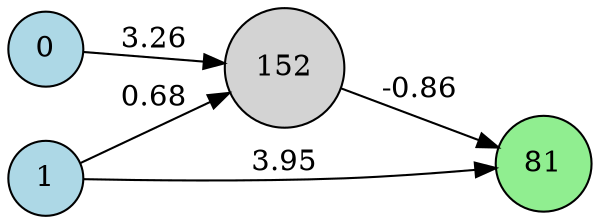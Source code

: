digraph neat {
  rankdir=LR;
  node [shape=circle];
  node0 [label="0", style=filled, fillcolor=lightblue];
  node1 [label="1", style=filled, fillcolor=lightblue];
  node81 [label="81", style=filled, fillcolor=lightgreen];
  node152 [label="152", style=filled, fillcolor=lightgray];
  node1 -> node81 [label="3.95"];
  node0 -> node152 [label="3.26"];
  node152 -> node81 [label="-0.86"];
  node1 -> node152 [label="0.68"];
}
